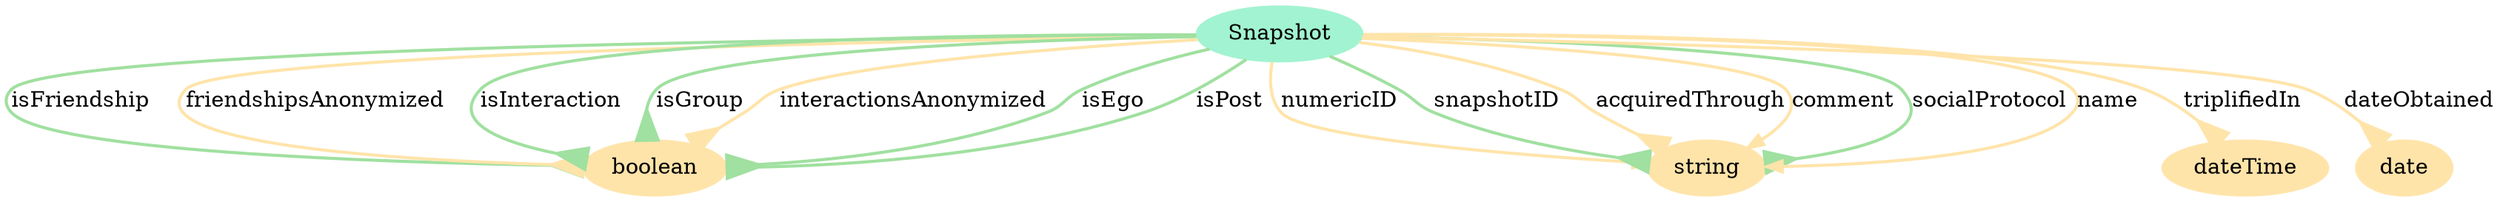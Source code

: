 digraph  {
	node [label="\N"];
	Snapshot	 [color="#A2F3D1",
		style=filled];
	1	 [color="#FFE4AA",
		label=boolean,
		style=filled];
	Snapshot -> 1 [key="Snapshot-1-1",
	arrowhead=inv,
	arrowsize=2.0,
	color="#A0E0A0",
	label=isFriendship,
	penwidth=2];
Snapshot -> 1 [key="Snapshot-1-3",
arrowhead=inv,
arrowsize=2.0,
color="#FFE4AA",
label=friendshipsAnonymized,
penwidth=2];
Snapshot -> 1 [key="Snapshot-1-6",
arrowhead=inv,
arrowsize=2.0,
color="#A0E0A0",
label=isInteraction,
penwidth=2];
Snapshot -> 1 [key="Snapshot-1-9",
arrowhead=inv,
arrowsize=2.0,
color="#A0E0A0",
label=isGroup,
penwidth=2];
Snapshot -> 1 [key="Snapshot-1-11",
arrowhead=inv,
arrowsize=2.0,
color="#FFE4AA",
label=interactionsAnonymized,
penwidth=2];
Snapshot -> 1 [key="Snapshot-1-13",
arrowhead=inv,
arrowsize=2.0,
color="#A0E0A0",
label=isEgo,
penwidth=2];
Snapshot -> 1 [key="Snapshot-1-15",
arrowhead=inv,
arrowsize=2.0,
color="#A0E0A0",
label=isPost,
penwidth=2];
2 [color="#FFE4AA",
label=string,
style=filled];
Snapshot -> 2 [key="Snapshot-2-2",
color="#FFE4AA",
label=numericID,
penwidth=2];
Snapshot -> 2 [key="Snapshot-2-4",
arrowhead=inv,
arrowsize=2.0,
color="#A0E0A0",
label=snapshotID,
penwidth=2];
Snapshot -> 2 [key="Snapshot-2-5",
arrowhead=inv,
arrowsize=2.0,
color="#FFE4AA",
label=acquiredThrough,
penwidth=2];
Snapshot -> 2 [key="Snapshot-2-8",
color="#FFE4AA",
label=comment,
penwidth=2];
Snapshot -> 2 [key="Snapshot-2-10",
arrowhead=inv,
arrowsize=2.0,
color="#A0E0A0",
label=socialProtocol,
penwidth=2];
Snapshot -> 2 [key="Snapshot-2-12",
color="#FFE4AA",
label=name,
penwidth=2];
3 [color="#FFE4AA",
label=dateTime,
style=filled];
Snapshot -> 3 [key="Snapshot-3-7",
arrowhead=inv,
arrowsize=2.0,
color="#FFE4AA",
label=triplifiedIn,
penwidth=2];
4 [color="#FFE4AA",
label=date,
style=filled];
Snapshot -> 4 [key="Snapshot-4-14",
arrowhead=inv,
arrowsize=2.0,
color="#FFE4AA",
label=dateObtained,
penwidth=2];
}
